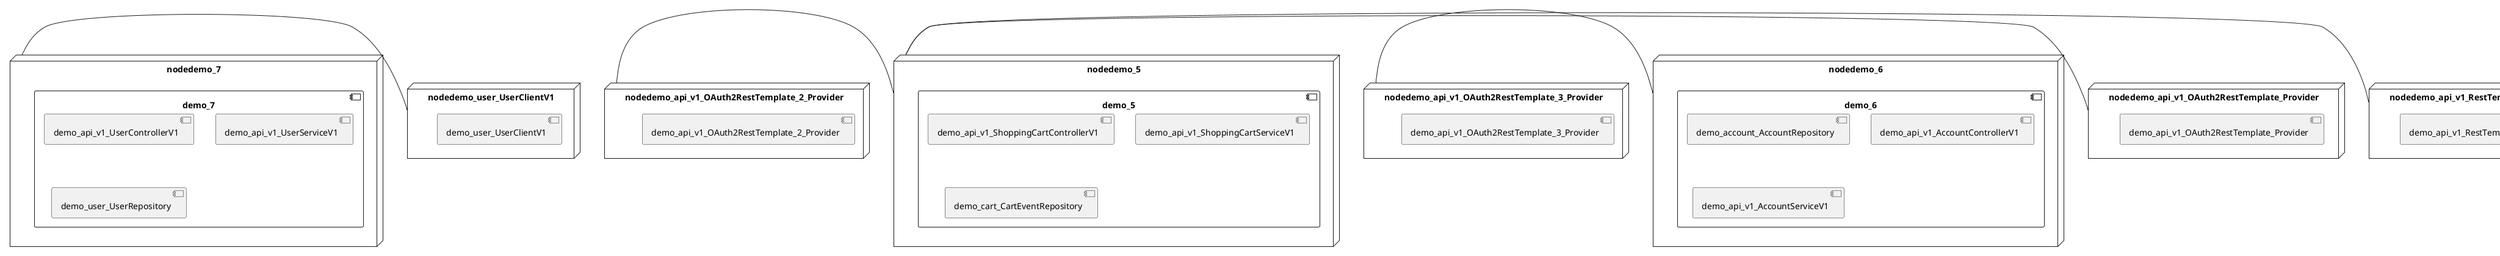 @startuml
skinparam fixCircleLabelOverlapping true
skinparam componentStyle uml2
node nodedemo {
component demo {
[demo_api_v1_OrderControllerV1] [[kbastani-spring-cloud-event-sourcing-example.system#_AiUHBOmEEe6ChcezjSUhAw]]
[demo_api_v1_OrderServiceV1] [[kbastani-spring-cloud-event-sourcing-example.system#_AiUHBOmEEe6ChcezjSUhAw]]
[demo_config_DatabaseInitializer] [[kbastani-spring-cloud-event-sourcing-example.system#_AiUHBOmEEe6ChcezjSUhAw]]
[demo_invoice_InvoiceRepository] [[kbastani-spring-cloud-event-sourcing-example.system#_AiUHBOmEEe6ChcezjSUhAw]]
[demo_order_OrderEventRepository] [[kbastani-spring-cloud-event-sourcing-example.system#_AiUHBOmEEe6ChcezjSUhAw]]
[demo_order_OrderRepository] [[kbastani-spring-cloud-event-sourcing-example.system#_AiUHBOmEEe6ChcezjSUhAw]]
}
}
node nodedemo_2 {
component demo_2 {
[demo_UserController] [[kbastani-spring-cloud-event-sourcing-example.system#_AiUHBOmEEe6ChcezjSUhAw]]
[demo_UserRepository] [[kbastani-spring-cloud-event-sourcing-example.system#_AiUHBOmEEe6ChcezjSUhAw]]
[demo_UserService] [[kbastani-spring-cloud-event-sourcing-example.system#_AiUHBOmEEe6ChcezjSUhAw]]
[demo_login_UserController] [[kbastani-spring-cloud-event-sourcing-example.system#_AiUHBOmEEe6ChcezjSUhAw]]
}
}
node nodedemo_3 {
component demo_3 {
[demo_api_v1_CatalogControllerV1] [[kbastani-spring-cloud-event-sourcing-example.system#_AiUHBOmEEe6ChcezjSUhAw]]
[demo_api_v1_CatalogServiceV1] [[kbastani-spring-cloud-event-sourcing-example.system#_AiUHBOmEEe6ChcezjSUhAw]]
[demo_catalog_CatalogInfoRepository] [[kbastani-spring-cloud-event-sourcing-example.system#_AiUHBOmEEe6ChcezjSUhAw]]
}
}
node nodedemo_4 {
component demo_4 {
[DatabaseInitializer] [[kbastani-spring-cloud-event-sourcing-example.system#_AiUHBOmEEe6ChcezjSUhAw]]
}
}
node nodedemo_5 {
component demo_5 {
[demo_api_v1_ShoppingCartControllerV1] [[kbastani-spring-cloud-event-sourcing-example.system#_AiUHBOmEEe6ChcezjSUhAw]]
[demo_api_v1_ShoppingCartServiceV1] [[kbastani-spring-cloud-event-sourcing-example.system#_AiUHBOmEEe6ChcezjSUhAw]]
[demo_cart_CartEventRepository] [[kbastani-spring-cloud-event-sourcing-example.system#_AiUHBOmEEe6ChcezjSUhAw]]
}
}
node nodedemo_6 {
component demo_6 {
[demo_account_AccountRepository] [[kbastani-spring-cloud-event-sourcing-example.system#_AiUHBOmEEe6ChcezjSUhAw]]
[demo_api_v1_AccountControllerV1] [[kbastani-spring-cloud-event-sourcing-example.system#_AiUHBOmEEe6ChcezjSUhAw]]
[demo_api_v1_AccountServiceV1] [[kbastani-spring-cloud-event-sourcing-example.system#_AiUHBOmEEe6ChcezjSUhAw]]
}
}
node nodedemo_7 {
component demo_7 {
[demo_api_v1_UserControllerV1] [[kbastani-spring-cloud-event-sourcing-example.system#_AiUHBOmEEe6ChcezjSUhAw]]
[demo_api_v1_UserServiceV1] [[kbastani-spring-cloud-event-sourcing-example.system#_AiUHBOmEEe6ChcezjSUhAw]]
[demo_user_UserRepository] [[kbastani-spring-cloud-event-sourcing-example.system#_AiUHBOmEEe6ChcezjSUhAw]]
}
}
node nodedemo_v1 {
component demo_v1 {
[demo_v1_InventoryControllerV1] [[kbastani-spring-cloud-event-sourcing-example.system#_AiUHBOmEEe6ChcezjSUhAw]]
[demo_v1_InventoryServiceV1] [[kbastani-spring-cloud-event-sourcing-example.system#_AiUHBOmEEe6ChcezjSUhAw]]
}
}
node nodedemo_api_v1_OAuth2RestTemplate_2_Provider {
[demo_api_v1_OAuth2RestTemplate_2_Provider] [[kbastani-spring-cloud-event-sourcing-example.system#_AiUHBOmEEe6ChcezjSUhAw]]
}
node nodedemo_api_v1_OAuth2RestTemplate_3_Provider {
[demo_api_v1_OAuth2RestTemplate_3_Provider] [[kbastani-spring-cloud-event-sourcing-example.system#_AiUHBOmEEe6ChcezjSUhAw]]
}
node nodedemo_api_v1_OAuth2RestTemplate_Provider {
[demo_api_v1_OAuth2RestTemplate_Provider] [[kbastani-spring-cloud-event-sourcing-example.system#_AiUHBOmEEe6ChcezjSUhAw]]
}
node nodedemo_api_v1_RestTemplate_2_Provider {
[demo_api_v1_RestTemplate_2_Provider] [[kbastani-spring-cloud-event-sourcing-example.system#_AiUHBOmEEe6ChcezjSUhAw]]
}
node nodedemo_api_v1_RestTemplate_Provider {
[demo_api_v1_RestTemplate_Provider] [[kbastani-spring-cloud-event-sourcing-example.system#_AiUHBOmEEe6ChcezjSUhAw]]
}
node nodedemo_inventory_InventoryRepository_Provider {
[demo_inventory_InventoryRepository_Provider] [[kbastani-spring-cloud-event-sourcing-example.system#_AiUHBOmEEe6ChcezjSUhAw]]
}
node nodedemo_login_AuthenticationManager_Provider {
[demo_login_AuthenticationManager_Provider] [[kbastani-spring-cloud-event-sourcing-example.system#_AiUHBOmEEe6ChcezjSUhAw]]
}
node nodedemo_login_ClientDetailsService_Provider {
[demo_login_ClientDetailsService_Provider] [[kbastani-spring-cloud-event-sourcing-example.system#_AiUHBOmEEe6ChcezjSUhAw]]
}
node nodedemo_login_HttpSessionSecurityContextRepository_Provider {
[demo_login_HttpSessionSecurityContextRepository_Provider] [[kbastani-spring-cloud-event-sourcing-example.system#_AiUHBOmEEe6ChcezjSUhAw]]
}
node nodedemo_login_LoginController {
[demo_login_LoginController] [[kbastani-spring-cloud-event-sourcing-example.system#_AiUHBOmEEe6ChcezjSUhAw]]
}
node nodedemo_product_ProductRepository_Provider {
[demo_product_ProductRepository_Provider] [[kbastani-spring-cloud-event-sourcing-example.system#_AiUHBOmEEe6ChcezjSUhAw]]
}
node nodedemo_user_UserClientV1 {
[demo_user_UserClientV1] [[kbastani-spring-cloud-event-sourcing-example.system#_AiUHBOmEEe6ChcezjSUhAw]]
}
node nodedemo_v1_Session_Provider {
[demo_v1_Session_Provider] [[kbastani-spring-cloud-event-sourcing-example.system#_AiUHBOmEEe6ChcezjSUhAw]]
}
[nodedemo_7] - [nodedemo_user_UserClientV1]
[nodedemo_api_v1_OAuth2RestTemplate_2_Provider] - [nodedemo_5]
[nodedemo_api_v1_OAuth2RestTemplate_3_Provider] - [nodedemo_6]
[nodedemo_api_v1_OAuth2RestTemplate_Provider] - [nodedemo_5]
[nodedemo_api_v1_RestTemplate_2_Provider] - [nodedemo_5]
[nodedemo_api_v1_RestTemplate_Provider] - [nodedemo_3]
[nodedemo_inventory_InventoryRepository_Provider] - [nodedemo_v1]
[nodedemo_login_AuthenticationManager_Provider] - [nodedemo_login_LoginController]
[nodedemo_login_ClientDetailsService_Provider] - [nodedemo_login_LoginController]
[nodedemo_login_HttpSessionSecurityContextRepository_Provider] - [nodedemo_login_LoginController]
[nodedemo_product_ProductRepository_Provider] - [nodedemo_v1]
[nodedemo_v1_Session_Provider] - [nodedemo_v1]

@enduml

